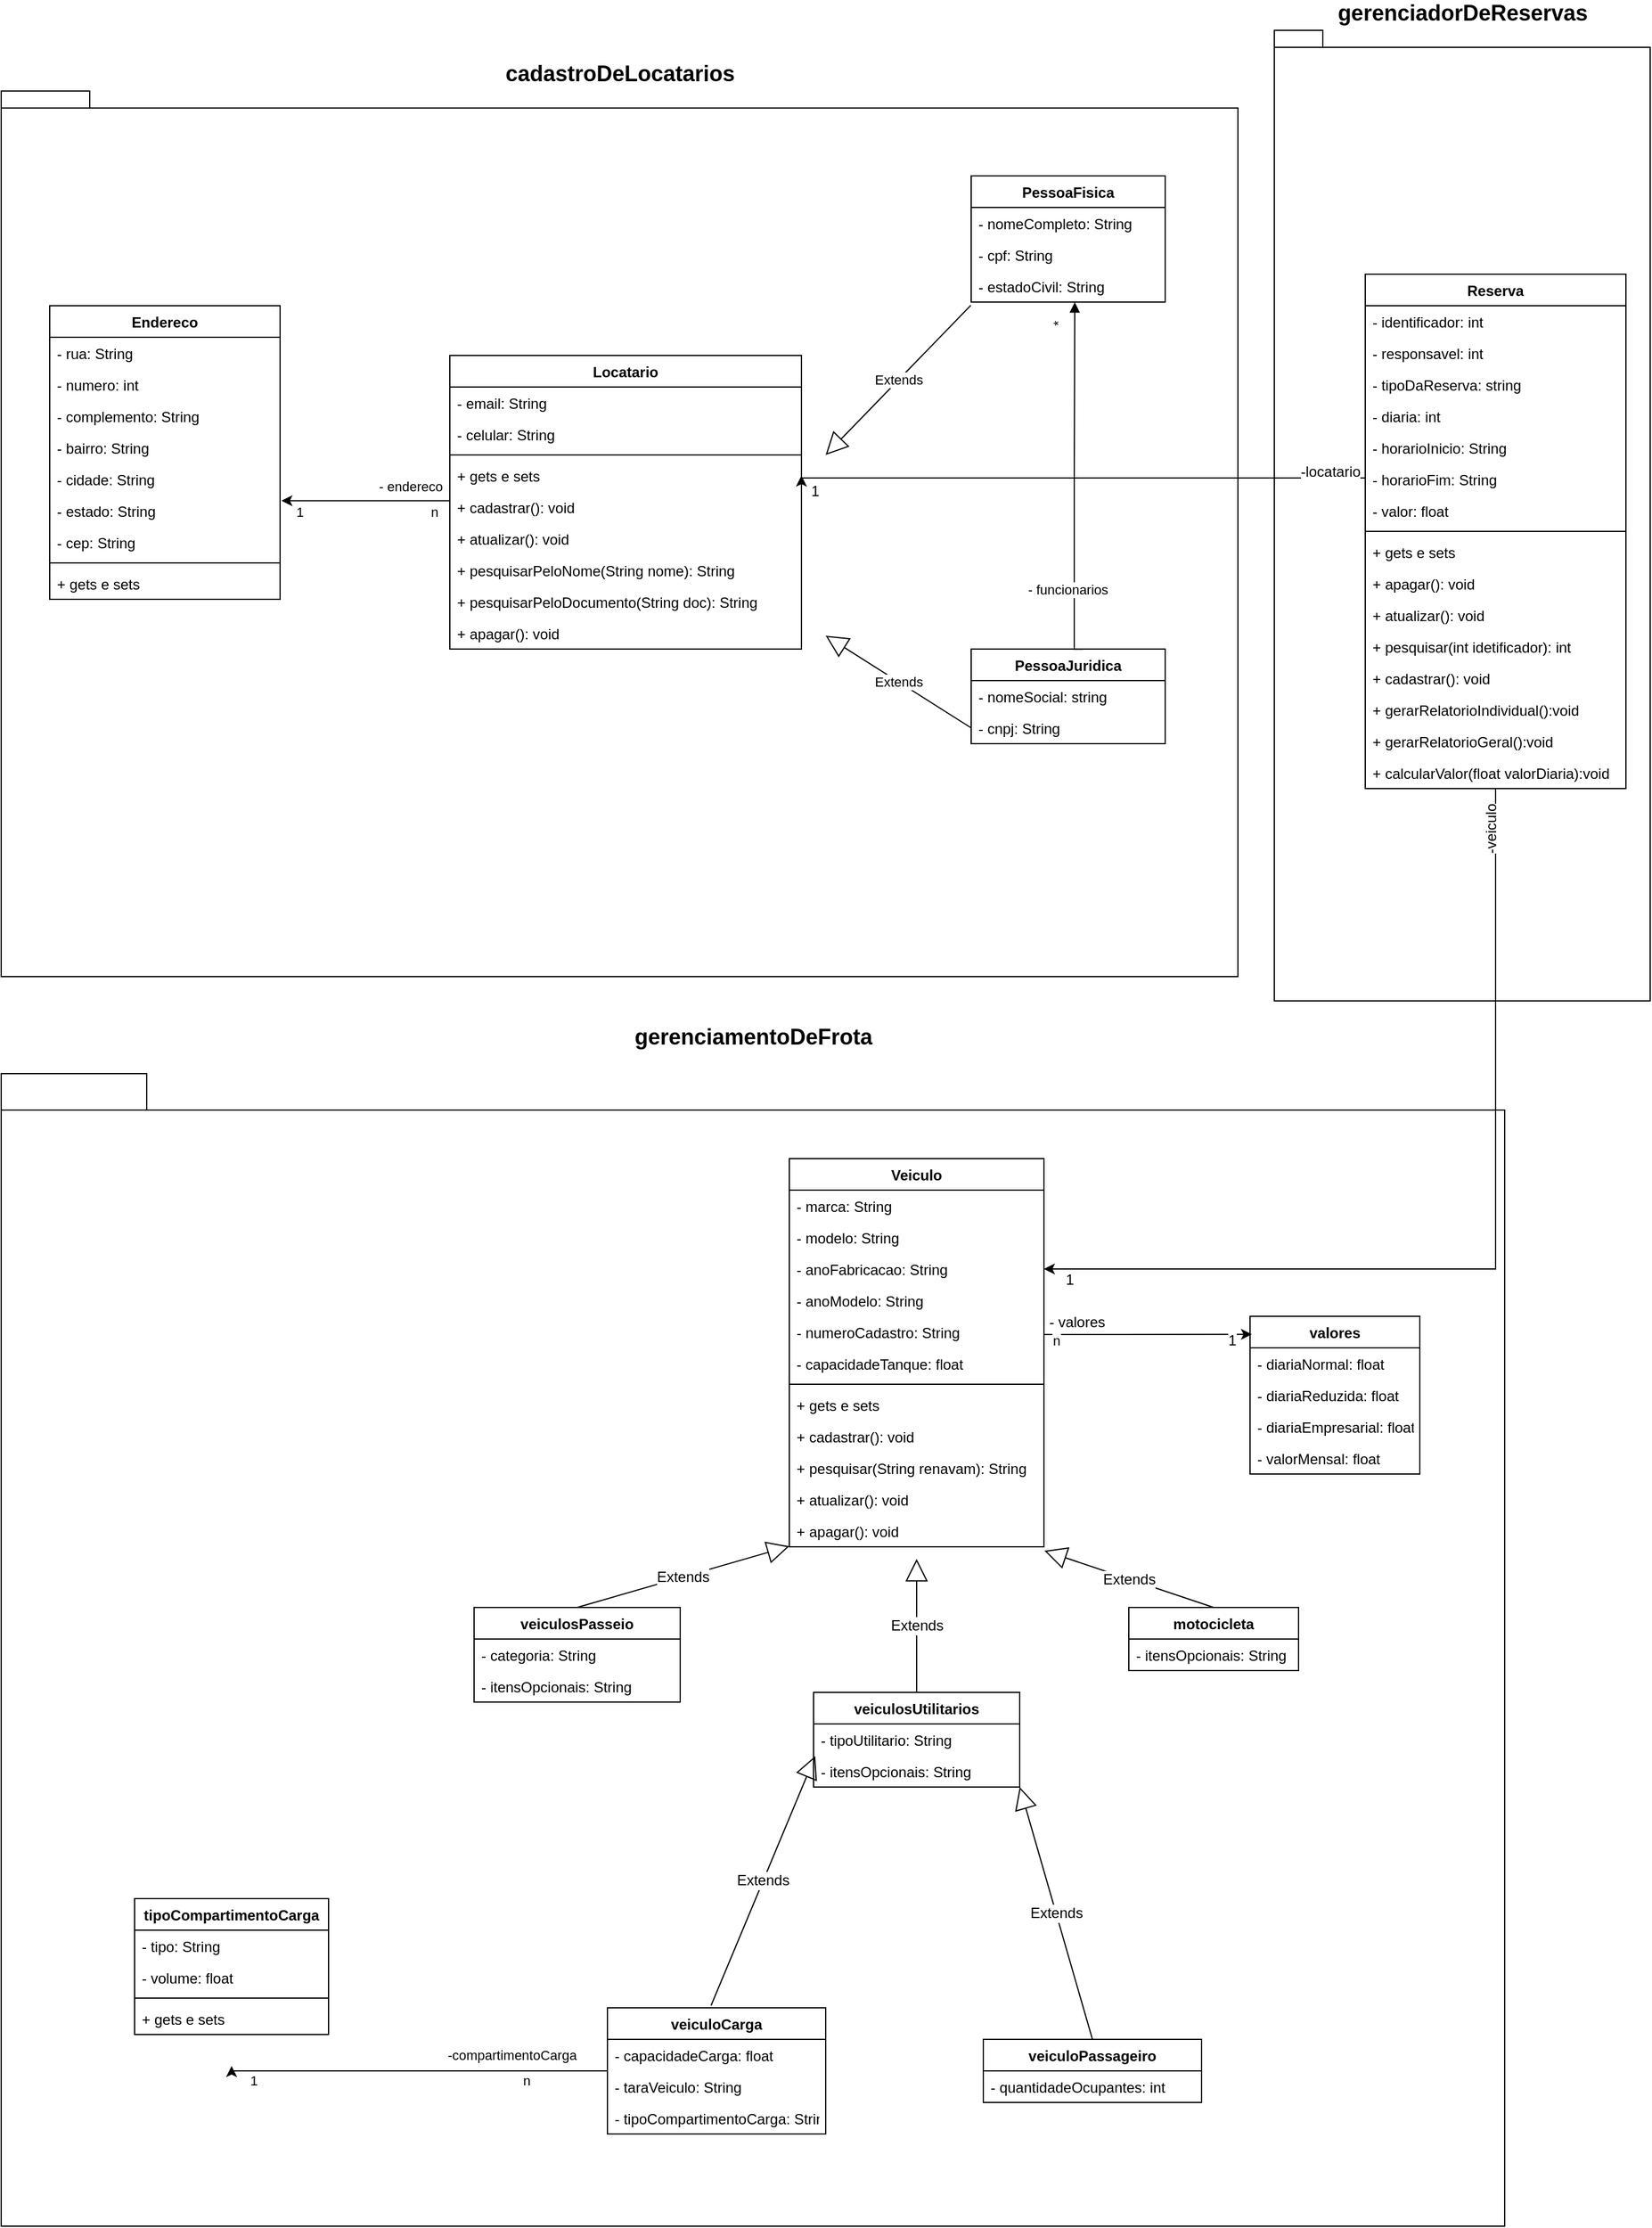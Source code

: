 <mxfile version="17.1.3" type="device"><diagram id="tf4z2YdfsSsAsKfyZ3X5" name="Page-1"><mxGraphModel dx="2274" dy="3141" grid="1" gridSize="10" guides="1" tooltips="1" connect="1" arrows="1" fold="1" page="1" pageScale="1" pageWidth="827" pageHeight="1169" math="0" shadow="0"><root><mxCell id="0"/><mxCell id="1" parent="0"/><mxCell id="j_2TIGvsbn6ngJ1_JgvB-1" value="&lt;font style=&quot;font-size: 18px&quot;&gt;cadastroDeLocatarios&lt;/font&gt;" style="shape=folder;fontStyle=1;spacingTop=10;tabWidth=40;tabHeight=14;tabPosition=left;html=1;labelBackgroundColor=none;labelBorderColor=none;labelPosition=center;verticalLabelPosition=top;align=center;verticalAlign=bottom;" parent="1" vertex="1"><mxGeometry x="-740" y="-2240" width="1020" height="730" as="geometry"/></mxCell><mxCell id="j_2TIGvsbn6ngJ1_JgvB-6" value="PessoaFisica" style="swimlane;fontStyle=1;align=center;verticalAlign=top;childLayout=stackLayout;horizontal=1;startSize=26;horizontalStack=0;resizeParent=1;resizeParentMax=0;resizeLast=0;collapsible=1;marginBottom=0;" parent="1" vertex="1"><mxGeometry x="60" y="-2170" width="160" height="104" as="geometry"/></mxCell><mxCell id="j_2TIGvsbn6ngJ1_JgvB-7" value="- nomeCompleto: String" style="text;strokeColor=none;fillColor=none;align=left;verticalAlign=top;spacingLeft=4;spacingRight=4;overflow=hidden;rotatable=0;points=[[0,0.5],[1,0.5]];portConstraint=eastwest;" parent="j_2TIGvsbn6ngJ1_JgvB-6" vertex="1"><mxGeometry y="26" width="160" height="26" as="geometry"/></mxCell><mxCell id="j_2TIGvsbn6ngJ1_JgvB-36" value="- cpf: String" style="text;strokeColor=none;fillColor=none;align=left;verticalAlign=top;spacingLeft=4;spacingRight=4;overflow=hidden;rotatable=0;points=[[0,0.5],[1,0.5]];portConstraint=eastwest;" parent="j_2TIGvsbn6ngJ1_JgvB-6" vertex="1"><mxGeometry y="52" width="160" height="26" as="geometry"/></mxCell><mxCell id="j_2TIGvsbn6ngJ1_JgvB-37" value="- estadoCivil: String" style="text;strokeColor=none;fillColor=none;align=left;verticalAlign=top;spacingLeft=4;spacingRight=4;overflow=hidden;rotatable=0;points=[[0,0.5],[1,0.5]];portConstraint=eastwest;" parent="j_2TIGvsbn6ngJ1_JgvB-6" vertex="1"><mxGeometry y="78" width="160" height="26" as="geometry"/></mxCell><mxCell id="j_2TIGvsbn6ngJ1_JgvB-59" value="" style="edgeStyle=orthogonalEdgeStyle;rounded=0;orthogonalLoop=1;jettySize=auto;html=1;entryX=1.006;entryY=0.182;entryDx=0;entryDy=0;entryPerimeter=0;" parent="1" source="j_2TIGvsbn6ngJ1_JgvB-14" target="j_2TIGvsbn6ngJ1_JgvB-28" edge="1"><mxGeometry relative="1" as="geometry"><mxPoint x="-340" y="-1910" as="targetPoint"/><Array as="points"><mxPoint x="-300" y="-1910"/></Array></mxGeometry></mxCell><mxCell id="j_2TIGvsbn6ngJ1_JgvB-82" value="- endereco&amp;nbsp;" style="edgeLabel;html=1;align=center;verticalAlign=middle;resizable=0;points=[];" parent="j_2TIGvsbn6ngJ1_JgvB-59" vertex="1" connectable="0"><mxGeometry x="-0.688" y="-1" relative="1" as="geometry"><mxPoint x="-10" y="-11" as="offset"/></mxGeometry></mxCell><mxCell id="j_2TIGvsbn6ngJ1_JgvB-83" value="1" style="edgeLabel;html=1;align=center;verticalAlign=middle;resizable=0;points=[];" parent="j_2TIGvsbn6ngJ1_JgvB-59" vertex="1" connectable="0"><mxGeometry x="-0.121" y="1" relative="1" as="geometry"><mxPoint x="-63" y="8" as="offset"/></mxGeometry></mxCell><mxCell id="j_2TIGvsbn6ngJ1_JgvB-84" value="n" style="edgeLabel;html=1;align=center;verticalAlign=middle;resizable=0;points=[];" parent="j_2TIGvsbn6ngJ1_JgvB-59" vertex="1" connectable="0"><mxGeometry x="-0.303" relative="1" as="geometry"><mxPoint x="35" y="9" as="offset"/></mxGeometry></mxCell><mxCell id="j_2TIGvsbn6ngJ1_JgvB-14" value="Locatario" style="swimlane;fontStyle=1;align=center;verticalAlign=top;childLayout=stackLayout;horizontal=1;startSize=26;horizontalStack=0;resizeParent=1;resizeParentMax=0;resizeLast=0;collapsible=1;marginBottom=0;" parent="1" vertex="1"><mxGeometry x="-370" y="-2022" width="290" height="242" as="geometry"/></mxCell><mxCell id="j_2TIGvsbn6ngJ1_JgvB-15" value="- email: String" style="text;strokeColor=none;fillColor=none;align=left;verticalAlign=top;spacingLeft=4;spacingRight=4;overflow=hidden;rotatable=0;points=[[0,0.5],[1,0.5]];portConstraint=eastwest;" parent="j_2TIGvsbn6ngJ1_JgvB-14" vertex="1"><mxGeometry y="26" width="290" height="26" as="geometry"/></mxCell><mxCell id="j_2TIGvsbn6ngJ1_JgvB-18" value="- celular: String" style="text;strokeColor=none;fillColor=none;align=left;verticalAlign=top;spacingLeft=4;spacingRight=4;overflow=hidden;rotatable=0;points=[[0,0.5],[1,0.5]];portConstraint=eastwest;" parent="j_2TIGvsbn6ngJ1_JgvB-14" vertex="1"><mxGeometry y="52" width="290" height="26" as="geometry"/></mxCell><mxCell id="j_2TIGvsbn6ngJ1_JgvB-16" value="" style="line;strokeWidth=1;fillColor=none;align=left;verticalAlign=middle;spacingTop=-1;spacingLeft=3;spacingRight=3;rotatable=0;labelPosition=right;points=[];portConstraint=eastwest;" parent="j_2TIGvsbn6ngJ1_JgvB-14" vertex="1"><mxGeometry y="78" width="290" height="8" as="geometry"/></mxCell><mxCell id="j_2TIGvsbn6ngJ1_JgvB-17" value="+ gets e sets" style="text;strokeColor=none;fillColor=none;align=left;verticalAlign=top;spacingLeft=4;spacingRight=4;overflow=hidden;rotatable=0;points=[[0,0.5],[1,0.5]];portConstraint=eastwest;" parent="j_2TIGvsbn6ngJ1_JgvB-14" vertex="1"><mxGeometry y="86" width="290" height="26" as="geometry"/></mxCell><mxCell id="inO1m00zNgnuYgBZRjdT-53" value="+ cadastrar(): void" style="text;strokeColor=none;fillColor=none;align=left;verticalAlign=top;spacingLeft=4;spacingRight=4;overflow=hidden;rotatable=0;points=[[0,0.5],[1,0.5]];portConstraint=eastwest;fontSize=12;" parent="j_2TIGvsbn6ngJ1_JgvB-14" vertex="1"><mxGeometry y="112" width="290" height="26" as="geometry"/></mxCell><mxCell id="inO1m00zNgnuYgBZRjdT-52" value="+ atualizar(): void" style="text;strokeColor=none;fillColor=none;align=left;verticalAlign=top;spacingLeft=4;spacingRight=4;overflow=hidden;rotatable=0;points=[[0,0.5],[1,0.5]];portConstraint=eastwest;fontSize=12;" parent="j_2TIGvsbn6ngJ1_JgvB-14" vertex="1"><mxGeometry y="138" width="290" height="26" as="geometry"/></mxCell><mxCell id="j_2TIGvsbn6ngJ1_JgvB-21" value="+ pesquisarPeloNome(String nome): String" style="text;strokeColor=none;fillColor=none;align=left;verticalAlign=top;spacingLeft=4;spacingRight=4;overflow=hidden;rotatable=0;points=[[0,0.5],[1,0.5]];portConstraint=eastwest;" parent="j_2TIGvsbn6ngJ1_JgvB-14" vertex="1"><mxGeometry y="164" width="290" height="26" as="geometry"/></mxCell><mxCell id="inO1m00zNgnuYgBZRjdT-58" value="+ pesquisarPeloDocumento(String doc): String" style="text;strokeColor=none;fillColor=none;align=left;verticalAlign=top;spacingLeft=4;spacingRight=4;overflow=hidden;rotatable=0;points=[[0,0.5],[1,0.5]];portConstraint=eastwest;" parent="j_2TIGvsbn6ngJ1_JgvB-14" vertex="1"><mxGeometry y="190" width="290" height="26" as="geometry"/></mxCell><mxCell id="inO1m00zNgnuYgBZRjdT-51" value="+ apagar(): void" style="text;strokeColor=none;fillColor=none;align=left;verticalAlign=top;spacingLeft=4;spacingRight=4;overflow=hidden;rotatable=0;points=[[0,0.5],[1,0.5]];portConstraint=eastwest;fontSize=12;" parent="j_2TIGvsbn6ngJ1_JgvB-14" vertex="1"><mxGeometry y="216" width="290" height="26" as="geometry"/></mxCell><mxCell id="j_2TIGvsbn6ngJ1_JgvB-46" value="PessoaJuridica" style="swimlane;fontStyle=1;align=center;verticalAlign=top;childLayout=stackLayout;horizontal=1;startSize=26;horizontalStack=0;resizeParent=1;resizeParentMax=0;resizeLast=0;collapsible=1;marginBottom=0;" parent="1" vertex="1"><mxGeometry x="60" y="-1780" width="160" height="78" as="geometry"/></mxCell><mxCell id="j_2TIGvsbn6ngJ1_JgvB-47" value="- nomeSocial: string" style="text;strokeColor=none;fillColor=none;align=left;verticalAlign=top;spacingLeft=4;spacingRight=4;overflow=hidden;rotatable=0;points=[[0,0.5],[1,0.5]];portConstraint=eastwest;" parent="j_2TIGvsbn6ngJ1_JgvB-46" vertex="1"><mxGeometry y="26" width="160" height="26" as="geometry"/></mxCell><mxCell id="j_2TIGvsbn6ngJ1_JgvB-48" value="- cnpj: String" style="text;strokeColor=none;fillColor=none;align=left;verticalAlign=top;spacingLeft=4;spacingRight=4;overflow=hidden;rotatable=0;points=[[0,0.5],[1,0.5]];portConstraint=eastwest;" parent="j_2TIGvsbn6ngJ1_JgvB-46" vertex="1"><mxGeometry y="52" width="160" height="26" as="geometry"/></mxCell><mxCell id="j_2TIGvsbn6ngJ1_JgvB-2" value="Endereco" style="swimlane;fontStyle=1;align=center;verticalAlign=top;childLayout=stackLayout;horizontal=1;startSize=26;horizontalStack=0;resizeParent=1;resizeParentMax=0;resizeLast=0;collapsible=1;marginBottom=0;" parent="1" vertex="1"><mxGeometry x="-700" y="-2063" width="190" height="242" as="geometry"/></mxCell><mxCell id="j_2TIGvsbn6ngJ1_JgvB-3" value="- rua: String" style="text;strokeColor=none;fillColor=none;align=left;verticalAlign=top;spacingLeft=4;spacingRight=4;overflow=hidden;rotatable=0;points=[[0,0.5],[1,0.5]];portConstraint=eastwest;" parent="j_2TIGvsbn6ngJ1_JgvB-2" vertex="1"><mxGeometry y="26" width="190" height="26" as="geometry"/></mxCell><mxCell id="j_2TIGvsbn6ngJ1_JgvB-24" value="- numero: int" style="text;strokeColor=none;fillColor=none;align=left;verticalAlign=top;spacingLeft=4;spacingRight=4;overflow=hidden;rotatable=0;points=[[0,0.5],[1,0.5]];portConstraint=eastwest;" parent="j_2TIGvsbn6ngJ1_JgvB-2" vertex="1"><mxGeometry y="52" width="190" height="26" as="geometry"/></mxCell><mxCell id="j_2TIGvsbn6ngJ1_JgvB-25" value="- complemento: String" style="text;strokeColor=none;fillColor=none;align=left;verticalAlign=top;spacingLeft=4;spacingRight=4;overflow=hidden;rotatable=0;points=[[0,0.5],[1,0.5]];portConstraint=eastwest;" parent="j_2TIGvsbn6ngJ1_JgvB-2" vertex="1"><mxGeometry y="78" width="190" height="26" as="geometry"/></mxCell><mxCell id="j_2TIGvsbn6ngJ1_JgvB-26" value="- bairro: String" style="text;strokeColor=none;fillColor=none;align=left;verticalAlign=top;spacingLeft=4;spacingRight=4;overflow=hidden;rotatable=0;points=[[0,0.5],[1,0.5]];portConstraint=eastwest;" parent="j_2TIGvsbn6ngJ1_JgvB-2" vertex="1"><mxGeometry y="104" width="190" height="26" as="geometry"/></mxCell><mxCell id="j_2TIGvsbn6ngJ1_JgvB-27" value="- cidade: String" style="text;strokeColor=none;fillColor=none;align=left;verticalAlign=top;spacingLeft=4;spacingRight=4;overflow=hidden;rotatable=0;points=[[0,0.5],[1,0.5]];portConstraint=eastwest;" parent="j_2TIGvsbn6ngJ1_JgvB-2" vertex="1"><mxGeometry y="130" width="190" height="26" as="geometry"/></mxCell><mxCell id="j_2TIGvsbn6ngJ1_JgvB-28" value="- estado: String" style="text;strokeColor=none;fillColor=none;align=left;verticalAlign=top;spacingLeft=4;spacingRight=4;overflow=hidden;rotatable=0;points=[[0,0.5],[1,0.5]];portConstraint=eastwest;" parent="j_2TIGvsbn6ngJ1_JgvB-2" vertex="1"><mxGeometry y="156" width="190" height="26" as="geometry"/></mxCell><mxCell id="j_2TIGvsbn6ngJ1_JgvB-29" value="- cep: String" style="text;strokeColor=none;fillColor=none;align=left;verticalAlign=top;spacingLeft=4;spacingRight=4;overflow=hidden;rotatable=0;points=[[0,0.5],[1,0.5]];portConstraint=eastwest;" parent="j_2TIGvsbn6ngJ1_JgvB-2" vertex="1"><mxGeometry y="182" width="190" height="26" as="geometry"/></mxCell><mxCell id="j_2TIGvsbn6ngJ1_JgvB-4" value="" style="line;strokeWidth=1;fillColor=none;align=left;verticalAlign=middle;spacingTop=-1;spacingLeft=3;spacingRight=3;rotatable=0;labelPosition=right;points=[];portConstraint=eastwest;" parent="j_2TIGvsbn6ngJ1_JgvB-2" vertex="1"><mxGeometry y="208" width="190" height="8" as="geometry"/></mxCell><mxCell id="j_2TIGvsbn6ngJ1_JgvB-5" value="+ gets e sets&#10;" style="text;strokeColor=none;fillColor=none;align=left;verticalAlign=top;spacingLeft=4;spacingRight=4;overflow=hidden;rotatable=0;points=[[0,0.5],[1,0.5]];portConstraint=eastwest;" parent="j_2TIGvsbn6ngJ1_JgvB-2" vertex="1"><mxGeometry y="216" width="190" height="26" as="geometry"/></mxCell><mxCell id="j_2TIGvsbn6ngJ1_JgvB-63" value="Extends" style="endArrow=block;endSize=16;endFill=0;html=1;rounded=0;exitX=-0.002;exitY=1.103;exitDx=0;exitDy=0;exitPerimeter=0;" parent="1" source="j_2TIGvsbn6ngJ1_JgvB-37" edge="1"><mxGeometry width="160" relative="1" as="geometry"><mxPoint x="60" y="-2045" as="sourcePoint"/><mxPoint x="-60" y="-1940" as="targetPoint"/></mxGeometry></mxCell><mxCell id="j_2TIGvsbn6ngJ1_JgvB-65" value="Extends" style="endArrow=block;endSize=16;endFill=0;html=1;rounded=0;entryX=1;entryY=0.5;entryDx=0;entryDy=0;exitX=0;exitY=0.5;exitDx=0;exitDy=0;" parent="1" source="j_2TIGvsbn6ngJ1_JgvB-48" edge="1"><mxGeometry width="160" relative="1" as="geometry"><mxPoint x="60" y="-1681.0" as="sourcePoint"/><mxPoint x="-60" y="-1791" as="targetPoint"/><Array as="points"/></mxGeometry></mxCell><mxCell id="j_2TIGvsbn6ngJ1_JgvB-80" value="- funcionarios" style="endArrow=block;endFill=1;html=1;edgeStyle=orthogonalEdgeStyle;align=left;verticalAlign=top;rounded=0;exitX=0.575;exitY=0.001;exitDx=0;exitDy=0;exitPerimeter=0;entryX=0.534;entryY=1.006;entryDx=0;entryDy=0;entryPerimeter=0;" parent="1" source="j_2TIGvsbn6ngJ1_JgvB-46" target="j_2TIGvsbn6ngJ1_JgvB-37" edge="1"><mxGeometry x="-0.527" y="40" relative="1" as="geometry"><mxPoint x="150" y="-1791" as="sourcePoint"/><mxPoint x="158.4" y="-1923.424" as="targetPoint"/><Array as="points"><mxPoint x="145" y="-1780"/><mxPoint x="145" y="-1923"/></Array><mxPoint as="offset"/></mxGeometry></mxCell><mxCell id="j_2TIGvsbn6ngJ1_JgvB-81" value="*" style="edgeLabel;resizable=0;html=1;align=left;verticalAlign=bottom;labelBackgroundColor=none;labelBorderColor=none;rotation=270;" parent="j_2TIGvsbn6ngJ1_JgvB-80" connectable="0" vertex="1"><mxGeometry x="-1" relative="1" as="geometry"><mxPoint x="-12" y="-264" as="offset"/></mxGeometry></mxCell><mxCell id="FloNx-xwUj_SRYvBTAJA-1" value="&lt;p&gt;&lt;font style=&quot;font-size: 18px&quot;&gt;gerenciamentoDeFrota&lt;/font&gt;&lt;br style=&quot;font-size: 16px&quot;&gt;&lt;/p&gt;" style="shape=folder;fontStyle=1;spacingTop=10;tabWidth=120;tabHeight=30;tabPosition=left;html=1;align=center;labelPosition=center;verticalLabelPosition=top;verticalAlign=bottom;fontSize=16;" parent="1" vertex="1"><mxGeometry x="-740" y="-1430" width="1240" height="950" as="geometry"/></mxCell><mxCell id="FloNx-xwUj_SRYvBTAJA-121" style="edgeStyle=orthogonalEdgeStyle;rounded=0;orthogonalLoop=1;jettySize=auto;html=1;entryX=0.011;entryY=0.114;entryDx=0;entryDy=0;entryPerimeter=0;fontSize=12;" parent="1" source="FloNx-xwUj_SRYvBTAJA-3" target="FloNx-xwUj_SRYvBTAJA-109" edge="1"><mxGeometry relative="1" as="geometry"><Array as="points"><mxPoint x="180" y="-1215"/><mxPoint x="180" y="-1215"/></Array></mxGeometry></mxCell><mxCell id="FloNx-xwUj_SRYvBTAJA-123" value="- valores" style="edgeLabel;html=1;align=center;verticalAlign=middle;resizable=0;points=[];fontSize=12;" parent="FloNx-xwUj_SRYvBTAJA-121" vertex="1" connectable="0"><mxGeometry x="-0.867" y="3" relative="1" as="geometry"><mxPoint x="15" y="-7" as="offset"/></mxGeometry></mxCell><mxCell id="FloNx-xwUj_SRYvBTAJA-124" value="1" style="edgeLabel;html=1;align=center;verticalAlign=middle;resizable=0;points=[];fontSize=12;" parent="FloNx-xwUj_SRYvBTAJA-121" vertex="1" connectable="0"><mxGeometry x="0.802" relative="1" as="geometry"><mxPoint y="5" as="offset"/></mxGeometry></mxCell><mxCell id="inO1m00zNgnuYgBZRjdT-17" value="n" style="edgeLabel;html=1;align=center;verticalAlign=middle;resizable=0;points=[];" parent="FloNx-xwUj_SRYvBTAJA-121" vertex="1" connectable="0"><mxGeometry x="-0.821" y="1" relative="1" as="geometry"><mxPoint x="-6" y="6" as="offset"/></mxGeometry></mxCell><mxCell id="FloNx-xwUj_SRYvBTAJA-3" value="Veiculo" style="swimlane;fontStyle=1;align=center;verticalAlign=top;childLayout=stackLayout;horizontal=1;startSize=26;horizontalStack=0;resizeParent=1;resizeParentMax=0;resizeLast=0;collapsible=1;marginBottom=0;fontSize=12;" parent="1" vertex="1"><mxGeometry x="-90" y="-1360" width="210" height="320" as="geometry"/></mxCell><mxCell id="FloNx-xwUj_SRYvBTAJA-4" value="- marca: String&#10;" style="text;strokeColor=none;fillColor=none;align=left;verticalAlign=top;spacingLeft=4;spacingRight=4;overflow=hidden;rotatable=0;points=[[0,0.5],[1,0.5]];portConstraint=eastwest;fontSize=12;" parent="FloNx-xwUj_SRYvBTAJA-3" vertex="1"><mxGeometry y="26" width="210" height="26" as="geometry"/></mxCell><mxCell id="FloNx-xwUj_SRYvBTAJA-19" value="- modelo: String&#10;" style="text;strokeColor=none;fillColor=none;align=left;verticalAlign=top;spacingLeft=4;spacingRight=4;overflow=hidden;rotatable=0;points=[[0,0.5],[1,0.5]];portConstraint=eastwest;fontSize=12;" parent="FloNx-xwUj_SRYvBTAJA-3" vertex="1"><mxGeometry y="52" width="210" height="26" as="geometry"/></mxCell><mxCell id="FloNx-xwUj_SRYvBTAJA-20" value="- anoFabricacao: String&#10;" style="text;strokeColor=none;fillColor=none;align=left;verticalAlign=top;spacingLeft=4;spacingRight=4;overflow=hidden;rotatable=0;points=[[0,0.5],[1,0.5]];portConstraint=eastwest;fontSize=12;" parent="FloNx-xwUj_SRYvBTAJA-3" vertex="1"><mxGeometry y="78" width="210" height="26" as="geometry"/></mxCell><mxCell id="FloNx-xwUj_SRYvBTAJA-21" value="- anoModelo: String&#10;" style="text;strokeColor=none;fillColor=none;align=left;verticalAlign=top;spacingLeft=4;spacingRight=4;overflow=hidden;rotatable=0;points=[[0,0.5],[1,0.5]];portConstraint=eastwest;fontSize=12;" parent="FloNx-xwUj_SRYvBTAJA-3" vertex="1"><mxGeometry y="104" width="210" height="26" as="geometry"/></mxCell><mxCell id="FloNx-xwUj_SRYvBTAJA-23" value="- numeroCadastro: String&#10;" style="text;strokeColor=none;fillColor=none;align=left;verticalAlign=top;spacingLeft=4;spacingRight=4;overflow=hidden;rotatable=0;points=[[0,0.5],[1,0.5]];portConstraint=eastwest;fontSize=12;" parent="FloNx-xwUj_SRYvBTAJA-3" vertex="1"><mxGeometry y="130" width="210" height="26" as="geometry"/></mxCell><mxCell id="FloNx-xwUj_SRYvBTAJA-24" value="- capacidadeTanque: float&#10;" style="text;strokeColor=none;fillColor=none;align=left;verticalAlign=top;spacingLeft=4;spacingRight=4;overflow=hidden;rotatable=0;points=[[0,0.5],[1,0.5]];portConstraint=eastwest;fontSize=12;" parent="FloNx-xwUj_SRYvBTAJA-3" vertex="1"><mxGeometry y="156" width="210" height="26" as="geometry"/></mxCell><mxCell id="FloNx-xwUj_SRYvBTAJA-5" value="" style="line;strokeWidth=1;fillColor=none;align=left;verticalAlign=middle;spacingTop=-1;spacingLeft=3;spacingRight=3;rotatable=0;labelPosition=right;points=[];portConstraint=eastwest;fontSize=15;" parent="FloNx-xwUj_SRYvBTAJA-3" vertex="1"><mxGeometry y="182" width="210" height="8" as="geometry"/></mxCell><mxCell id="FloNx-xwUj_SRYvBTAJA-6" value="+ gets e sets" style="text;strokeColor=none;fillColor=none;align=left;verticalAlign=top;spacingLeft=4;spacingRight=4;overflow=hidden;rotatable=0;points=[[0,0.5],[1,0.5]];portConstraint=eastwest;fontSize=12;" parent="FloNx-xwUj_SRYvBTAJA-3" vertex="1"><mxGeometry y="190" width="210" height="26" as="geometry"/></mxCell><mxCell id="FloNx-xwUj_SRYvBTAJA-26" value="+ cadastrar(): void" style="text;strokeColor=none;fillColor=none;align=left;verticalAlign=top;spacingLeft=4;spacingRight=4;overflow=hidden;rotatable=0;points=[[0,0.5],[1,0.5]];portConstraint=eastwest;fontSize=12;" parent="FloNx-xwUj_SRYvBTAJA-3" vertex="1"><mxGeometry y="216" width="210" height="26" as="geometry"/></mxCell><mxCell id="FloNx-xwUj_SRYvBTAJA-27" value="+ pesquisar(String renavam): String" style="text;strokeColor=none;fillColor=none;align=left;verticalAlign=top;spacingLeft=4;spacingRight=4;overflow=hidden;rotatable=0;points=[[0,0.5],[1,0.5]];portConstraint=eastwest;fontSize=12;" parent="FloNx-xwUj_SRYvBTAJA-3" vertex="1"><mxGeometry y="242" width="210" height="26" as="geometry"/></mxCell><mxCell id="FloNx-xwUj_SRYvBTAJA-28" value="+ atualizar(): void" style="text;strokeColor=none;fillColor=none;align=left;verticalAlign=top;spacingLeft=4;spacingRight=4;overflow=hidden;rotatable=0;points=[[0,0.5],[1,0.5]];portConstraint=eastwest;fontSize=12;" parent="FloNx-xwUj_SRYvBTAJA-3" vertex="1"><mxGeometry y="268" width="210" height="26" as="geometry"/></mxCell><mxCell id="FloNx-xwUj_SRYvBTAJA-29" value="+ apagar(): void" style="text;strokeColor=none;fillColor=none;align=left;verticalAlign=top;spacingLeft=4;spacingRight=4;overflow=hidden;rotatable=0;points=[[0,0.5],[1,0.5]];portConstraint=eastwest;fontSize=12;" parent="FloNx-xwUj_SRYvBTAJA-3" vertex="1"><mxGeometry y="294" width="210" height="26" as="geometry"/></mxCell><mxCell id="FloNx-xwUj_SRYvBTAJA-7" value="veiculosPasseio" style="swimlane;fontStyle=1;align=center;verticalAlign=top;childLayout=stackLayout;horizontal=1;startSize=26;horizontalStack=0;resizeParent=1;resizeParentMax=0;resizeLast=0;collapsible=1;marginBottom=0;fontSize=12;" parent="1" vertex="1"><mxGeometry x="-350" y="-990" width="170" height="78" as="geometry"/></mxCell><mxCell id="FloNx-xwUj_SRYvBTAJA-8" value="- categoria: String" style="text;strokeColor=none;fillColor=none;align=left;verticalAlign=top;spacingLeft=4;spacingRight=4;overflow=hidden;rotatable=0;points=[[0,0.5],[1,0.5]];portConstraint=eastwest;fontSize=12;" parent="FloNx-xwUj_SRYvBTAJA-7" vertex="1"><mxGeometry y="26" width="170" height="26" as="geometry"/></mxCell><mxCell id="FloNx-xwUj_SRYvBTAJA-93" value="- itensOpcionais: String" style="text;strokeColor=none;fillColor=none;align=left;verticalAlign=top;spacingLeft=4;spacingRight=4;overflow=hidden;rotatable=0;points=[[0,0.5],[1,0.5]];portConstraint=eastwest;fontSize=12;" parent="FloNx-xwUj_SRYvBTAJA-7" vertex="1"><mxGeometry y="52" width="170" height="26" as="geometry"/></mxCell><mxCell id="FloNx-xwUj_SRYvBTAJA-47" value="veiculosUtilitarios" style="swimlane;fontStyle=1;align=center;verticalAlign=top;childLayout=stackLayout;horizontal=1;startSize=26;horizontalStack=0;resizeParent=1;resizeParentMax=0;resizeLast=0;collapsible=1;marginBottom=0;fontSize=12;" parent="1" vertex="1"><mxGeometry x="-70" y="-920" width="170" height="78" as="geometry"/></mxCell><mxCell id="FloNx-xwUj_SRYvBTAJA-48" value="- tipoUtilitario: String" style="text;strokeColor=none;fillColor=none;align=left;verticalAlign=top;spacingLeft=4;spacingRight=4;overflow=hidden;rotatable=0;points=[[0,0.5],[1,0.5]];portConstraint=eastwest;fontSize=12;" parent="FloNx-xwUj_SRYvBTAJA-47" vertex="1"><mxGeometry y="26" width="170" height="26" as="geometry"/></mxCell><mxCell id="inO1m00zNgnuYgBZRjdT-59" value="- itensOpcionais: String" style="text;strokeColor=none;fillColor=none;align=left;verticalAlign=top;spacingLeft=4;spacingRight=4;overflow=hidden;rotatable=0;points=[[0,0.5],[1,0.5]];portConstraint=eastwest;fontSize=12;" parent="FloNx-xwUj_SRYvBTAJA-47" vertex="1"><mxGeometry y="52" width="170" height="26" as="geometry"/></mxCell><mxCell id="inO1m00zNgnuYgBZRjdT-13" value="" style="edgeStyle=orthogonalEdgeStyle;rounded=0;orthogonalLoop=1;jettySize=auto;html=1;" parent="1" source="FloNx-xwUj_SRYvBTAJA-94" edge="1"><mxGeometry relative="1" as="geometry"><Array as="points"><mxPoint x="-380" y="-608"/><mxPoint x="-380" y="-608"/></Array><mxPoint x="-550.0" y="-612" as="targetPoint"/></mxGeometry></mxCell><mxCell id="inO1m00zNgnuYgBZRjdT-14" value="-compartimentoCarga" style="edgeLabel;html=1;align=center;verticalAlign=middle;resizable=0;points=[];" parent="inO1m00zNgnuYgBZRjdT-13" vertex="1" connectable="0"><mxGeometry x="-0.546" y="1" relative="1" as="geometry"><mxPoint x="-8" y="-14" as="offset"/></mxGeometry></mxCell><mxCell id="inO1m00zNgnuYgBZRjdT-15" value="1" style="edgeLabel;html=1;align=center;verticalAlign=middle;resizable=0;points=[];" parent="inO1m00zNgnuYgBZRjdT-13" vertex="1" connectable="0"><mxGeometry x="0.73" y="-2" relative="1" as="geometry"><mxPoint x="-21" y="10" as="offset"/></mxGeometry></mxCell><mxCell id="inO1m00zNgnuYgBZRjdT-16" value="n" style="edgeLabel;html=1;align=center;verticalAlign=middle;resizable=0;points=[];" parent="inO1m00zNgnuYgBZRjdT-13" vertex="1" connectable="0"><mxGeometry x="0.356" y="-1" relative="1" as="geometry"><mxPoint x="146" y="9" as="offset"/></mxGeometry></mxCell><mxCell id="FloNx-xwUj_SRYvBTAJA-94" value="veiculoCarga" style="swimlane;fontStyle=1;childLayout=stackLayout;horizontal=1;startSize=26;fillColor=none;horizontalStack=0;resizeParent=1;resizeParentMax=0;resizeLast=0;collapsible=1;marginBottom=0;fontSize=12;" parent="1" vertex="1"><mxGeometry x="-240" y="-660" width="180" height="104" as="geometry"/></mxCell><mxCell id="FloNx-xwUj_SRYvBTAJA-95" value="- capacidadeCarga: float" style="text;strokeColor=none;fillColor=none;align=left;verticalAlign=top;spacingLeft=4;spacingRight=4;overflow=hidden;rotatable=0;points=[[0,0.5],[1,0.5]];portConstraint=eastwest;fontSize=12;" parent="FloNx-xwUj_SRYvBTAJA-94" vertex="1"><mxGeometry y="26" width="180" height="26" as="geometry"/></mxCell><mxCell id="FloNx-xwUj_SRYvBTAJA-96" value="- taraVeiculo: String" style="text;strokeColor=none;fillColor=none;align=left;verticalAlign=top;spacingLeft=4;spacingRight=4;overflow=hidden;rotatable=0;points=[[0,0.5],[1,0.5]];portConstraint=eastwest;fontSize=12;" parent="FloNx-xwUj_SRYvBTAJA-94" vertex="1"><mxGeometry y="52" width="180" height="26" as="geometry"/></mxCell><mxCell id="FloNx-xwUj_SRYvBTAJA-97" value="- tipoCompartimentoCarga: String" style="text;strokeColor=none;fillColor=none;align=left;verticalAlign=top;spacingLeft=4;spacingRight=4;overflow=hidden;rotatable=0;points=[[0,0.5],[1,0.5]];portConstraint=eastwest;fontSize=12;" parent="FloNx-xwUj_SRYvBTAJA-94" vertex="1"><mxGeometry y="78" width="180" height="26" as="geometry"/></mxCell><mxCell id="FloNx-xwUj_SRYvBTAJA-98" value="veiculoPassageiro" style="swimlane;fontStyle=1;childLayout=stackLayout;horizontal=1;startSize=26;fillColor=none;horizontalStack=0;resizeParent=1;resizeParentMax=0;resizeLast=0;collapsible=1;marginBottom=0;fontSize=12;" parent="1" vertex="1"><mxGeometry x="70" y="-634" width="180" height="52" as="geometry"/></mxCell><mxCell id="FloNx-xwUj_SRYvBTAJA-99" value="- quantidadeOcupantes: int" style="text;strokeColor=none;fillColor=none;align=left;verticalAlign=top;spacingLeft=4;spacingRight=4;overflow=hidden;rotatable=0;points=[[0,0.5],[1,0.5]];portConstraint=eastwest;fontSize=12;" parent="FloNx-xwUj_SRYvBTAJA-98" vertex="1"><mxGeometry y="26" width="180" height="26" as="geometry"/></mxCell><mxCell id="FloNx-xwUj_SRYvBTAJA-104" value="motocicleta" style="swimlane;fontStyle=1;childLayout=stackLayout;horizontal=1;startSize=26;fillColor=none;horizontalStack=0;resizeParent=1;resizeParentMax=0;resizeLast=0;collapsible=1;marginBottom=0;fontSize=12;" parent="1" vertex="1"><mxGeometry x="190" y="-990" width="140" height="52" as="geometry"/></mxCell><mxCell id="inO1m00zNgnuYgBZRjdT-60" value="- itensOpcionais: String" style="text;strokeColor=none;fillColor=none;align=left;verticalAlign=top;spacingLeft=4;spacingRight=4;overflow=hidden;rotatable=0;points=[[0,0.5],[1,0.5]];portConstraint=eastwest;fontSize=12;" parent="FloNx-xwUj_SRYvBTAJA-104" vertex="1"><mxGeometry y="26" width="140" height="26" as="geometry"/></mxCell><mxCell id="FloNx-xwUj_SRYvBTAJA-109" value="valores" style="swimlane;fontStyle=1;childLayout=stackLayout;horizontal=1;startSize=26;fillColor=none;horizontalStack=0;resizeParent=1;resizeParentMax=0;resizeLast=0;collapsible=1;marginBottom=0;fontSize=12;" parent="1" vertex="1"><mxGeometry x="290" y="-1230" width="140" height="130" as="geometry"/></mxCell><mxCell id="FloNx-xwUj_SRYvBTAJA-110" value="- diariaNormal: float" style="text;strokeColor=none;fillColor=none;align=left;verticalAlign=top;spacingLeft=4;spacingRight=4;overflow=hidden;rotatable=0;points=[[0,0.5],[1,0.5]];portConstraint=eastwest;fontSize=12;" parent="FloNx-xwUj_SRYvBTAJA-109" vertex="1"><mxGeometry y="26" width="140" height="26" as="geometry"/></mxCell><mxCell id="FloNx-xwUj_SRYvBTAJA-113" value="- diariaReduzida: float" style="text;strokeColor=none;fillColor=none;align=left;verticalAlign=top;spacingLeft=4;spacingRight=4;overflow=hidden;rotatable=0;points=[[0,0.5],[1,0.5]];portConstraint=eastwest;fontSize=12;" parent="FloNx-xwUj_SRYvBTAJA-109" vertex="1"><mxGeometry y="52" width="140" height="26" as="geometry"/></mxCell><mxCell id="FloNx-xwUj_SRYvBTAJA-114" value="- diariaEmpresarial: float" style="text;strokeColor=none;fillColor=none;align=left;verticalAlign=top;spacingLeft=4;spacingRight=4;overflow=hidden;rotatable=0;points=[[0,0.5],[1,0.5]];portConstraint=eastwest;fontSize=12;" parent="FloNx-xwUj_SRYvBTAJA-109" vertex="1"><mxGeometry y="78" width="140" height="26" as="geometry"/></mxCell><mxCell id="FloNx-xwUj_SRYvBTAJA-118" value="- valorMensal: float" style="text;strokeColor=none;fillColor=none;align=left;verticalAlign=top;spacingLeft=4;spacingRight=4;overflow=hidden;rotatable=0;points=[[0,0.5],[1,0.5]];portConstraint=eastwest;fontSize=12;" parent="FloNx-xwUj_SRYvBTAJA-109" vertex="1"><mxGeometry y="104" width="140" height="26" as="geometry"/></mxCell><mxCell id="FloNx-xwUj_SRYvBTAJA-122" value="Extends" style="endArrow=block;endSize=16;endFill=0;html=1;rounded=0;fontSize=12;exitX=0.5;exitY=0;exitDx=0;exitDy=0;entryX=0;entryY=0.983;entryDx=0;entryDy=0;entryPerimeter=0;" parent="1" source="FloNx-xwUj_SRYvBTAJA-7" target="FloNx-xwUj_SRYvBTAJA-29" edge="1"><mxGeometry width="160" relative="1" as="geometry"><mxPoint x="-60" y="-900" as="sourcePoint"/><mxPoint x="-90" y="-1030" as="targetPoint"/></mxGeometry></mxCell><mxCell id="FloNx-xwUj_SRYvBTAJA-125" value="Extends" style="endArrow=block;endSize=16;endFill=0;html=1;rounded=0;fontSize=12;exitX=0.5;exitY=0;exitDx=0;exitDy=0;" parent="1" source="FloNx-xwUj_SRYvBTAJA-47" edge="1"><mxGeometry width="160" relative="1" as="geometry"><mxPoint x="-60" y="-860" as="sourcePoint"/><mxPoint x="15" y="-1030" as="targetPoint"/></mxGeometry></mxCell><mxCell id="FloNx-xwUj_SRYvBTAJA-126" value="Extends" style="endArrow=block;endSize=16;endFill=0;html=1;rounded=0;fontSize=12;entryX=1.002;entryY=1.125;entryDx=0;entryDy=0;entryPerimeter=0;exitX=0.5;exitY=0;exitDx=0;exitDy=0;" parent="1" source="FloNx-xwUj_SRYvBTAJA-104" target="FloNx-xwUj_SRYvBTAJA-29" edge="1"><mxGeometry width="160" relative="1" as="geometry"><mxPoint x="150" y="-980" as="sourcePoint"/><mxPoint x="310" y="-980" as="targetPoint"/></mxGeometry></mxCell><mxCell id="FloNx-xwUj_SRYvBTAJA-127" value="Extends" style="endArrow=block;endSize=16;endFill=0;html=1;rounded=0;fontSize=12;entryX=0.008;entryY=1.019;entryDx=0;entryDy=0;entryPerimeter=0;exitX=0.475;exitY=-0.019;exitDx=0;exitDy=0;exitPerimeter=0;" parent="1" source="FloNx-xwUj_SRYvBTAJA-94" target="FloNx-xwUj_SRYvBTAJA-48" edge="1"><mxGeometry width="160" relative="1" as="geometry"><mxPoint x="-240" y="-740" as="sourcePoint"/><mxPoint x="-69.49" y="-728.44" as="targetPoint"/></mxGeometry></mxCell><mxCell id="FloNx-xwUj_SRYvBTAJA-128" value="Extends" style="endArrow=block;endSize=16;endFill=0;html=1;rounded=0;fontSize=12;entryX=1;entryY=1;entryDx=0;entryDy=0;exitX=0.5;exitY=0;exitDx=0;exitDy=0;" parent="1" source="FloNx-xwUj_SRYvBTAJA-98" target="FloNx-xwUj_SRYvBTAJA-47" edge="1"><mxGeometry width="160" relative="1" as="geometry"><mxPoint x="50.0" y="-651.976" as="sourcePoint"/><mxPoint x="135.01" y="-718.44" as="targetPoint"/></mxGeometry></mxCell><mxCell id="inO1m00zNgnuYgBZRjdT-2" value="tipoCompartimentoCarga" style="swimlane;fontStyle=1;align=center;verticalAlign=top;childLayout=stackLayout;horizontal=1;startSize=26;horizontalStack=0;resizeParent=1;resizeParentMax=0;resizeLast=0;collapsible=1;marginBottom=0;" parent="1" vertex="1"><mxGeometry x="-630" y="-750" width="160" height="112" as="geometry"/></mxCell><mxCell id="inO1m00zNgnuYgBZRjdT-3" value="- tipo: String" style="text;strokeColor=none;fillColor=none;align=left;verticalAlign=top;spacingLeft=4;spacingRight=4;overflow=hidden;rotatable=0;points=[[0,0.5],[1,0.5]];portConstraint=eastwest;" parent="inO1m00zNgnuYgBZRjdT-2" vertex="1"><mxGeometry y="26" width="160" height="26" as="geometry"/></mxCell><mxCell id="inO1m00zNgnuYgBZRjdT-7" value="- volume: float" style="text;strokeColor=none;fillColor=none;align=left;verticalAlign=top;spacingLeft=4;spacingRight=4;overflow=hidden;rotatable=0;points=[[0,0.5],[1,0.5]];portConstraint=eastwest;" parent="inO1m00zNgnuYgBZRjdT-2" vertex="1"><mxGeometry y="52" width="160" height="26" as="geometry"/></mxCell><mxCell id="inO1m00zNgnuYgBZRjdT-4" value="" style="line;strokeWidth=1;fillColor=none;align=left;verticalAlign=middle;spacingTop=-1;spacingLeft=3;spacingRight=3;rotatable=0;labelPosition=right;points=[];portConstraint=eastwest;" parent="inO1m00zNgnuYgBZRjdT-2" vertex="1"><mxGeometry y="78" width="160" height="8" as="geometry"/></mxCell><mxCell id="inO1m00zNgnuYgBZRjdT-8" value="+ gets e sets" style="text;strokeColor=none;fillColor=none;align=left;verticalAlign=top;spacingLeft=4;spacingRight=4;overflow=hidden;rotatable=0;points=[[0,0.5],[1,0.5]];portConstraint=eastwest;fontSize=12;" parent="inO1m00zNgnuYgBZRjdT-2" vertex="1"><mxGeometry y="86" width="160" height="26" as="geometry"/></mxCell><mxCell id="inO1m00zNgnuYgBZRjdT-20" value="&lt;font style=&quot;font-size: 18px&quot;&gt;gerenciadorDeReservas&lt;/font&gt;" style="shape=folder;fontStyle=1;spacingTop=10;tabWidth=40;tabHeight=14;tabPosition=left;html=1;labelPosition=center;verticalLabelPosition=top;align=center;verticalAlign=bottom;" parent="1" vertex="1"><mxGeometry x="310" y="-2290" width="310" height="800" as="geometry"/></mxCell><mxCell id="inO1m00zNgnuYgBZRjdT-41" style="edgeStyle=orthogonalEdgeStyle;rounded=0;orthogonalLoop=1;jettySize=auto;html=1;entryX=1;entryY=0.5;entryDx=0;entryDy=0;fontSize=12;" parent="1" source="inO1m00zNgnuYgBZRjdT-22" target="j_2TIGvsbn6ngJ1_JgvB-17" edge="1"><mxGeometry relative="1" as="geometry"><Array as="points"><mxPoint x="220" y="-1921"/><mxPoint x="220" y="-1921"/></Array></mxGeometry></mxCell><mxCell id="inO1m00zNgnuYgBZRjdT-42" value="-locatario" style="edgeLabel;html=1;align=center;verticalAlign=middle;resizable=0;points=[];fontSize=12;" parent="inO1m00zNgnuYgBZRjdT-41" vertex="1" connectable="0"><mxGeometry x="-0.91" y="-5" relative="1" as="geometry"><mxPoint x="-8" as="offset"/></mxGeometry></mxCell><mxCell id="inO1m00zNgnuYgBZRjdT-43" value="1" style="edgeLabel;html=1;align=center;verticalAlign=middle;resizable=0;points=[];fontSize=12;" parent="inO1m00zNgnuYgBZRjdT-41" vertex="1" connectable="0"><mxGeometry x="0.901" y="-3" relative="1" as="geometry"><mxPoint x="-10" y="14" as="offset"/></mxGeometry></mxCell><mxCell id="inO1m00zNgnuYgBZRjdT-44" style="edgeStyle=orthogonalEdgeStyle;rounded=0;orthogonalLoop=1;jettySize=auto;html=1;entryX=1;entryY=0.5;entryDx=0;entryDy=0;fontSize=12;" parent="1" source="inO1m00zNgnuYgBZRjdT-22" target="FloNx-xwUj_SRYvBTAJA-20" edge="1"><mxGeometry relative="1" as="geometry"/></mxCell><mxCell id="inO1m00zNgnuYgBZRjdT-45" value="-veiculo" style="edgeLabel;html=1;align=center;verticalAlign=middle;resizable=0;points=[];fontSize=12;rotation=270;" parent="inO1m00zNgnuYgBZRjdT-44" vertex="1" connectable="0"><mxGeometry x="-0.742" y="-4" relative="1" as="geometry"><mxPoint y="-65" as="offset"/></mxGeometry></mxCell><mxCell id="inO1m00zNgnuYgBZRjdT-49" value="1" style="edgeLabel;html=1;align=center;verticalAlign=middle;resizable=0;points=[];fontSize=12;" parent="inO1m00zNgnuYgBZRjdT-44" vertex="1" connectable="0"><mxGeometry x="0.92" y="-2" relative="1" as="geometry"><mxPoint x="-10" y="11" as="offset"/></mxGeometry></mxCell><mxCell id="inO1m00zNgnuYgBZRjdT-22" value="Reserva" style="swimlane;fontStyle=1;align=center;verticalAlign=top;childLayout=stackLayout;horizontal=1;startSize=26;horizontalStack=0;resizeParent=1;resizeParentMax=0;resizeLast=0;collapsible=1;marginBottom=0;fontSize=12;" parent="1" vertex="1"><mxGeometry x="385" y="-2089" width="215" height="424" as="geometry"/></mxCell><mxCell id="inO1m00zNgnuYgBZRjdT-23" value="- identificador: int" style="text;strokeColor=none;fillColor=none;align=left;verticalAlign=top;spacingLeft=4;spacingRight=4;overflow=hidden;rotatable=0;points=[[0,0.5],[1,0.5]];portConstraint=eastwest;fontSize=12;" parent="inO1m00zNgnuYgBZRjdT-22" vertex="1"><mxGeometry y="26" width="215" height="26" as="geometry"/></mxCell><mxCell id="inO1m00zNgnuYgBZRjdT-30" value="- responsavel: int" style="text;strokeColor=none;fillColor=none;align=left;verticalAlign=top;spacingLeft=4;spacingRight=4;overflow=hidden;rotatable=0;points=[[0,0.5],[1,0.5]];portConstraint=eastwest;fontSize=12;" parent="inO1m00zNgnuYgBZRjdT-22" vertex="1"><mxGeometry y="52" width="215" height="26" as="geometry"/></mxCell><mxCell id="inO1m00zNgnuYgBZRjdT-26" value="- tipoDaReserva: string" style="text;strokeColor=none;fillColor=none;align=left;verticalAlign=top;spacingLeft=4;spacingRight=4;overflow=hidden;rotatable=0;points=[[0,0.5],[1,0.5]];portConstraint=eastwest;fontSize=12;" parent="inO1m00zNgnuYgBZRjdT-22" vertex="1"><mxGeometry y="78" width="215" height="26" as="geometry"/></mxCell><mxCell id="inO1m00zNgnuYgBZRjdT-27" value="- diaria: int" style="text;strokeColor=none;fillColor=none;align=left;verticalAlign=top;spacingLeft=4;spacingRight=4;overflow=hidden;rotatable=0;points=[[0,0.5],[1,0.5]];portConstraint=eastwest;fontSize=12;" parent="inO1m00zNgnuYgBZRjdT-22" vertex="1"><mxGeometry y="104" width="215" height="26" as="geometry"/></mxCell><mxCell id="inO1m00zNgnuYgBZRjdT-28" value="- horarioInicio: String" style="text;strokeColor=none;fillColor=none;align=left;verticalAlign=top;spacingLeft=4;spacingRight=4;overflow=hidden;rotatable=0;points=[[0,0.5],[1,0.5]];portConstraint=eastwest;fontSize=12;" parent="inO1m00zNgnuYgBZRjdT-22" vertex="1"><mxGeometry y="130" width="215" height="26" as="geometry"/></mxCell><mxCell id="inO1m00zNgnuYgBZRjdT-29" value="- horarioFim: String" style="text;strokeColor=none;fillColor=none;align=left;verticalAlign=top;spacingLeft=4;spacingRight=4;overflow=hidden;rotatable=0;points=[[0,0.5],[1,0.5]];portConstraint=eastwest;fontSize=12;" parent="inO1m00zNgnuYgBZRjdT-22" vertex="1"><mxGeometry y="156" width="215" height="26" as="geometry"/></mxCell><mxCell id="inO1m00zNgnuYgBZRjdT-31" value="- valor: float" style="text;strokeColor=none;fillColor=none;align=left;verticalAlign=top;spacingLeft=4;spacingRight=4;overflow=hidden;rotatable=0;points=[[0,0.5],[1,0.5]];portConstraint=eastwest;fontSize=12;" parent="inO1m00zNgnuYgBZRjdT-22" vertex="1"><mxGeometry y="182" width="215" height="26" as="geometry"/></mxCell><mxCell id="inO1m00zNgnuYgBZRjdT-24" value="" style="line;strokeWidth=1;fillColor=none;align=left;verticalAlign=middle;spacingTop=-1;spacingLeft=3;spacingRight=3;rotatable=0;labelPosition=right;points=[];portConstraint=eastwest;fontSize=18;" parent="inO1m00zNgnuYgBZRjdT-22" vertex="1"><mxGeometry y="208" width="215" height="8" as="geometry"/></mxCell><mxCell id="inO1m00zNgnuYgBZRjdT-32" value="+ gets e sets" style="text;strokeColor=none;fillColor=none;align=left;verticalAlign=top;spacingLeft=4;spacingRight=4;overflow=hidden;rotatable=0;points=[[0,0.5],[1,0.5]];portConstraint=eastwest;fontSize=12;" parent="inO1m00zNgnuYgBZRjdT-22" vertex="1"><mxGeometry y="216" width="215" height="26" as="geometry"/></mxCell><mxCell id="inO1m00zNgnuYgBZRjdT-36" value="+ apagar(): void" style="text;strokeColor=none;fillColor=none;align=left;verticalAlign=top;spacingLeft=4;spacingRight=4;overflow=hidden;rotatable=0;points=[[0,0.5],[1,0.5]];portConstraint=eastwest;fontSize=12;" parent="inO1m00zNgnuYgBZRjdT-22" vertex="1"><mxGeometry y="242" width="215" height="26" as="geometry"/></mxCell><mxCell id="inO1m00zNgnuYgBZRjdT-35" value="+ atualizar(): void" style="text;strokeColor=none;fillColor=none;align=left;verticalAlign=top;spacingLeft=4;spacingRight=4;overflow=hidden;rotatable=0;points=[[0,0.5],[1,0.5]];portConstraint=eastwest;fontSize=12;" parent="inO1m00zNgnuYgBZRjdT-22" vertex="1"><mxGeometry y="268" width="215" height="26" as="geometry"/></mxCell><mxCell id="inO1m00zNgnuYgBZRjdT-34" value="+ pesquisar(int idetificador): int" style="text;strokeColor=none;fillColor=none;align=left;verticalAlign=top;spacingLeft=4;spacingRight=4;overflow=hidden;rotatable=0;points=[[0,0.5],[1,0.5]];portConstraint=eastwest;fontSize=12;" parent="inO1m00zNgnuYgBZRjdT-22" vertex="1"><mxGeometry y="294" width="215" height="26" as="geometry"/></mxCell><mxCell id="inO1m00zNgnuYgBZRjdT-33" value="+ cadastrar(): void" style="text;strokeColor=none;fillColor=none;align=left;verticalAlign=top;spacingLeft=4;spacingRight=4;overflow=hidden;rotatable=0;points=[[0,0.5],[1,0.5]];portConstraint=eastwest;fontSize=12;" parent="inO1m00zNgnuYgBZRjdT-22" vertex="1"><mxGeometry y="320" width="215" height="26" as="geometry"/></mxCell><mxCell id="inO1m00zNgnuYgBZRjdT-37" value="+ gerarRelatorioIndividual():void" style="text;strokeColor=none;fillColor=none;align=left;verticalAlign=top;spacingLeft=4;spacingRight=4;overflow=hidden;rotatable=0;points=[[0,0.5],[1,0.5]];portConstraint=eastwest;fontSize=12;" parent="inO1m00zNgnuYgBZRjdT-22" vertex="1"><mxGeometry y="346" width="215" height="26" as="geometry"/></mxCell><mxCell id="inO1m00zNgnuYgBZRjdT-38" value="+ gerarRelatorioGeral():void" style="text;strokeColor=none;fillColor=none;align=left;verticalAlign=top;spacingLeft=4;spacingRight=4;overflow=hidden;rotatable=0;points=[[0,0.5],[1,0.5]];portConstraint=eastwest;fontSize=12;" parent="inO1m00zNgnuYgBZRjdT-22" vertex="1"><mxGeometry y="372" width="215" height="26" as="geometry"/></mxCell><mxCell id="inO1m00zNgnuYgBZRjdT-50" value="+ calcularValor(float valorDiaria):void" style="text;strokeColor=none;fillColor=none;align=left;verticalAlign=top;spacingLeft=4;spacingRight=4;overflow=hidden;rotatable=0;points=[[0,0.5],[1,0.5]];portConstraint=eastwest;fontSize=12;" parent="inO1m00zNgnuYgBZRjdT-22" vertex="1"><mxGeometry y="398" width="215" height="26" as="geometry"/></mxCell></root></mxGraphModel></diagram></mxfile>